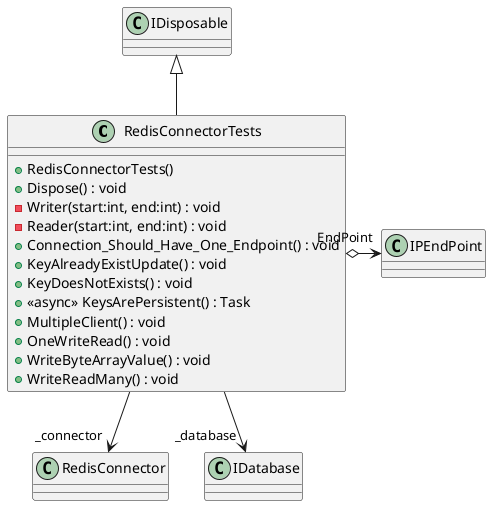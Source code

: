 @startuml
class RedisConnectorTests {
    + RedisConnectorTests()
    + Dispose() : void
    - Writer(start:int, end:int) : void
    - Reader(start:int, end:int) : void
    + Connection_Should_Have_One_Endpoint() : void
    + KeyAlreadyExistUpdate() : void
    + KeyDoesNotExists() : void
    + <<async>> KeysArePersistent() : Task
    + MultipleClient() : void
    + OneWriteRead() : void
    + WriteByteArrayValue() : void
    + WriteReadMany() : void
}
IDisposable <|-- RedisConnectorTests
RedisConnectorTests o-> "EndPoint" IPEndPoint
RedisConnectorTests --> "_connector" RedisConnector
RedisConnectorTests --> "_database" IDatabase
@enduml
